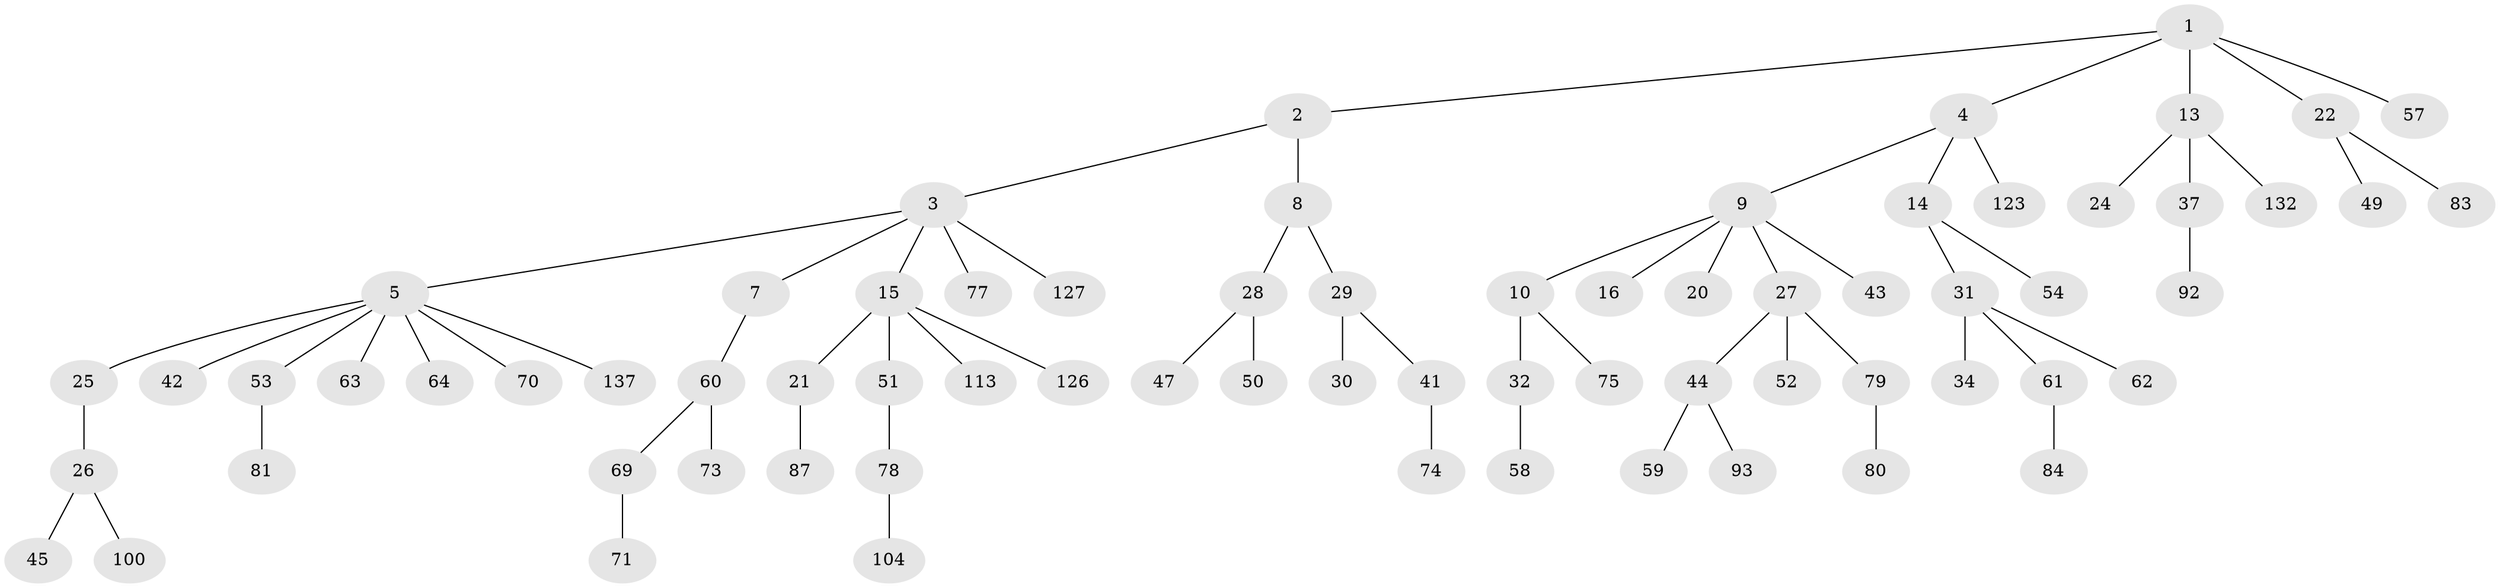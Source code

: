 // original degree distribution, {5: 0.028169014084507043, 3: 0.11971830985915492, 6: 0.014084507042253521, 4: 0.07746478873239436, 2: 0.2887323943661972, 7: 0.007042253521126761, 1: 0.4647887323943662}
// Generated by graph-tools (version 1.1) at 2025/15/03/09/25 04:15:35]
// undirected, 71 vertices, 70 edges
graph export_dot {
graph [start="1"]
  node [color=gray90,style=filled];
  1;
  2;
  3;
  4;
  5 [super="+11+17+6"];
  7 [super="+55+19+82"];
  8 [super="+65"];
  9 [super="+12+112"];
  10;
  13;
  14 [super="+18"];
  15;
  16;
  20 [super="+23"];
  21 [super="+129+33+38"];
  22 [super="+35+131"];
  24;
  25 [super="+46"];
  26;
  27 [super="+36"];
  28;
  29;
  30 [super="+99+40"];
  31;
  32;
  34;
  37 [super="+90"];
  41;
  42;
  43 [super="+85+68"];
  44;
  45;
  47;
  49 [super="+67+114"];
  50 [super="+103"];
  51 [super="+89+122+96"];
  52 [super="+101"];
  53 [super="+94"];
  54 [super="+66"];
  57 [super="+140"];
  58;
  59 [super="+116"];
  60;
  61 [super="+136+97"];
  62;
  63 [super="+133"];
  64;
  69;
  70;
  71;
  73;
  74;
  75 [super="+130"];
  77;
  78;
  79;
  80 [super="+88"];
  81 [super="+125"];
  83 [super="+115"];
  84;
  87;
  92;
  93;
  100;
  104 [super="+105"];
  113;
  123;
  126;
  127;
  132;
  137 [super="+141"];
  1 -- 2;
  1 -- 4;
  1 -- 13;
  1 -- 22;
  1 -- 57;
  2 -- 3;
  2 -- 8;
  3 -- 5;
  3 -- 7;
  3 -- 15;
  3 -- 77;
  3 -- 127;
  4 -- 9;
  4 -- 14;
  4 -- 123;
  5 -- 25;
  5 -- 70;
  5 -- 64;
  5 -- 137;
  5 -- 53;
  5 -- 42;
  5 -- 63;
  7 -- 60;
  8 -- 28;
  8 -- 29;
  9 -- 10;
  9 -- 16;
  9 -- 27;
  9 -- 43;
  9 -- 20;
  10 -- 32;
  10 -- 75;
  13 -- 24;
  13 -- 37;
  13 -- 132;
  14 -- 54;
  14 -- 31;
  15 -- 21;
  15 -- 51;
  15 -- 113;
  15 -- 126;
  21 -- 87;
  22 -- 49;
  22 -- 83;
  25 -- 26;
  26 -- 45;
  26 -- 100;
  27 -- 44;
  27 -- 52;
  27 -- 79;
  28 -- 47;
  28 -- 50;
  29 -- 30;
  29 -- 41;
  31 -- 34;
  31 -- 61;
  31 -- 62;
  32 -- 58;
  37 -- 92;
  41 -- 74;
  44 -- 59;
  44 -- 93;
  51 -- 78;
  53 -- 81;
  60 -- 69;
  60 -- 73;
  61 -- 84;
  69 -- 71;
  78 -- 104;
  79 -- 80;
}
